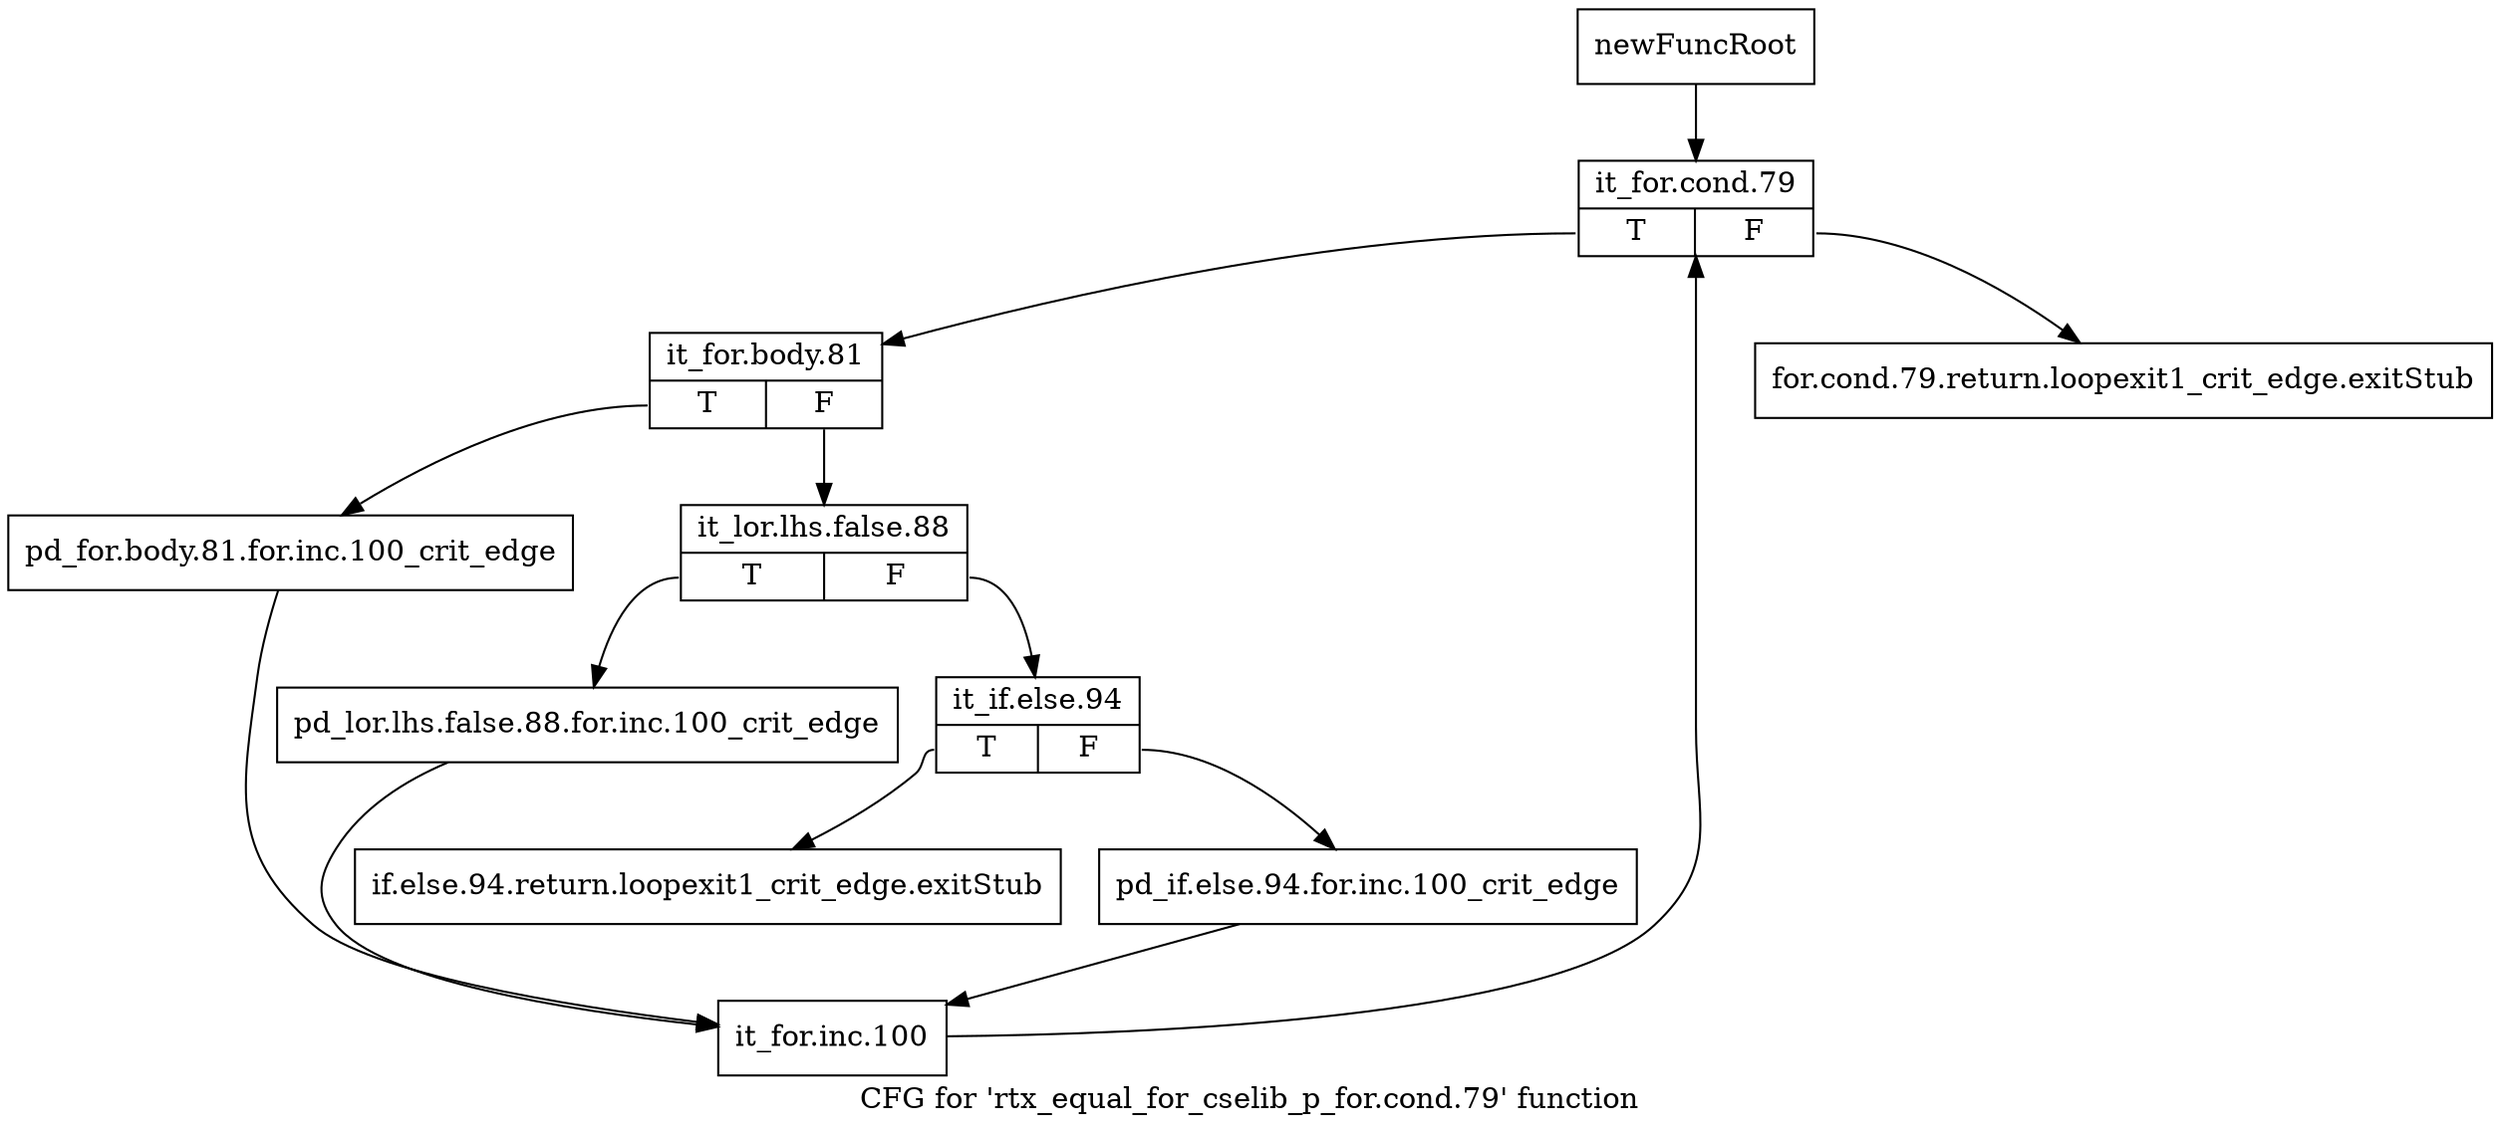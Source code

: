digraph "CFG for 'rtx_equal_for_cselib_p_for.cond.79' function" {
	label="CFG for 'rtx_equal_for_cselib_p_for.cond.79' function";

	Node0xa9ef270 [shape=record,label="{newFuncRoot}"];
	Node0xa9ef270 -> Node0xa9ef360;
	Node0xa9ef2c0 [shape=record,label="{for.cond.79.return.loopexit1_crit_edge.exitStub}"];
	Node0xa9ef310 [shape=record,label="{if.else.94.return.loopexit1_crit_edge.exitStub}"];
	Node0xa9ef360 [shape=record,label="{it_for.cond.79|{<s0>T|<s1>F}}"];
	Node0xa9ef360:s0 -> Node0xa9ef3b0;
	Node0xa9ef360:s1 -> Node0xa9ef2c0;
	Node0xa9ef3b0 [shape=record,label="{it_for.body.81|{<s0>T|<s1>F}}"];
	Node0xa9ef3b0:s0 -> Node0xa9ef540;
	Node0xa9ef3b0:s1 -> Node0xa9ef400;
	Node0xa9ef400 [shape=record,label="{it_lor.lhs.false.88|{<s0>T|<s1>F}}"];
	Node0xa9ef400:s0 -> Node0xa9ef4f0;
	Node0xa9ef400:s1 -> Node0xa9ef450;
	Node0xa9ef450 [shape=record,label="{it_if.else.94|{<s0>T|<s1>F}}"];
	Node0xa9ef450:s0 -> Node0xa9ef310;
	Node0xa9ef450:s1 -> Node0xa9ef4a0;
	Node0xa9ef4a0 [shape=record,label="{pd_if.else.94.for.inc.100_crit_edge}"];
	Node0xa9ef4a0 -> Node0xa9ef590;
	Node0xa9ef4f0 [shape=record,label="{pd_lor.lhs.false.88.for.inc.100_crit_edge}"];
	Node0xa9ef4f0 -> Node0xa9ef590;
	Node0xa9ef540 [shape=record,label="{pd_for.body.81.for.inc.100_crit_edge}"];
	Node0xa9ef540 -> Node0xa9ef590;
	Node0xa9ef590 [shape=record,label="{it_for.inc.100}"];
	Node0xa9ef590 -> Node0xa9ef360;
}
